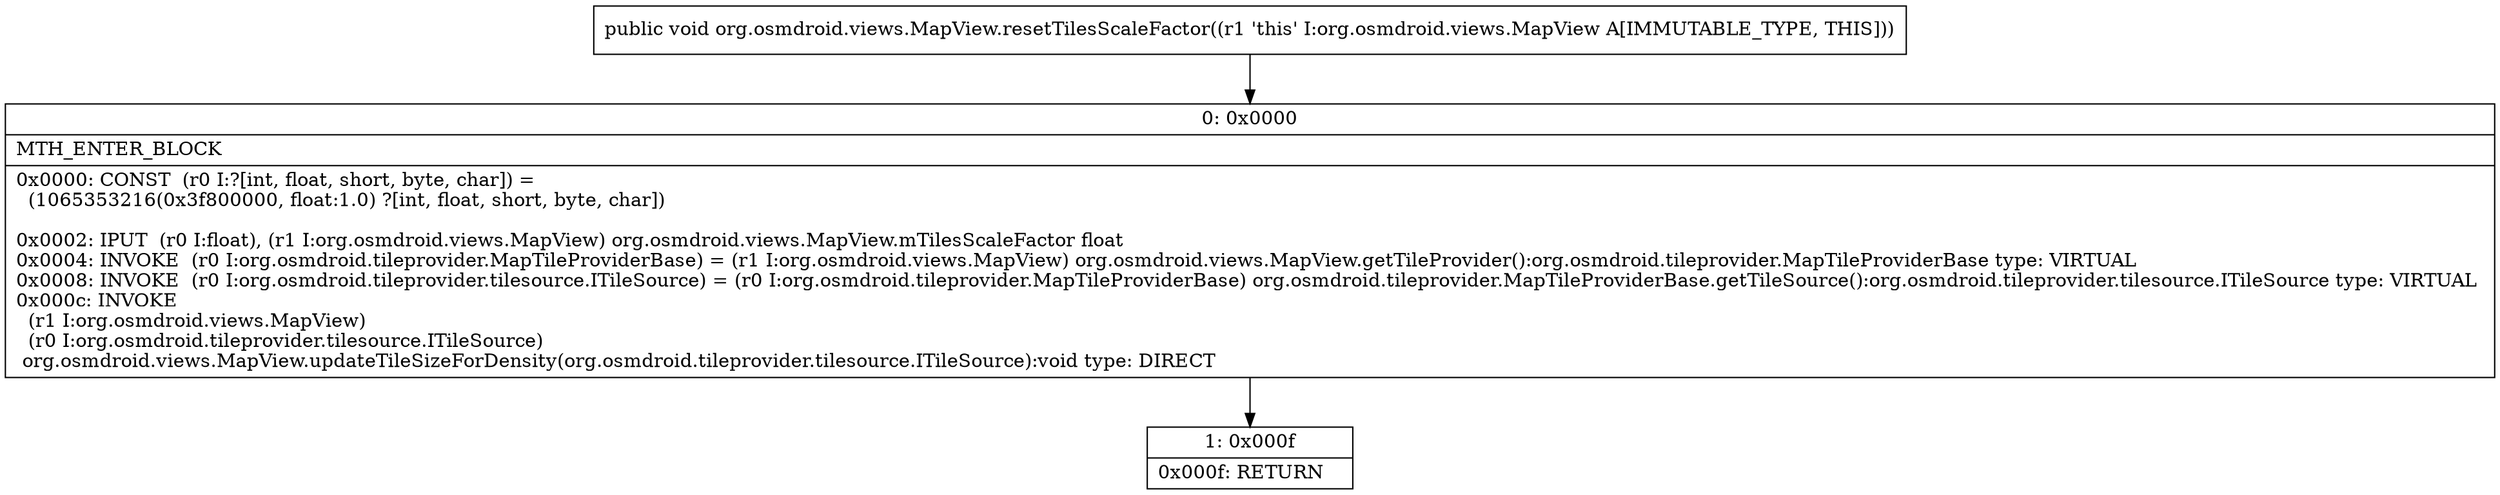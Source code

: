 digraph "CFG fororg.osmdroid.views.MapView.resetTilesScaleFactor()V" {
Node_0 [shape=record,label="{0\:\ 0x0000|MTH_ENTER_BLOCK\l|0x0000: CONST  (r0 I:?[int, float, short, byte, char]) = \l  (1065353216(0x3f800000, float:1.0) ?[int, float, short, byte, char])\l \l0x0002: IPUT  (r0 I:float), (r1 I:org.osmdroid.views.MapView) org.osmdroid.views.MapView.mTilesScaleFactor float \l0x0004: INVOKE  (r0 I:org.osmdroid.tileprovider.MapTileProviderBase) = (r1 I:org.osmdroid.views.MapView) org.osmdroid.views.MapView.getTileProvider():org.osmdroid.tileprovider.MapTileProviderBase type: VIRTUAL \l0x0008: INVOKE  (r0 I:org.osmdroid.tileprovider.tilesource.ITileSource) = (r0 I:org.osmdroid.tileprovider.MapTileProviderBase) org.osmdroid.tileprovider.MapTileProviderBase.getTileSource():org.osmdroid.tileprovider.tilesource.ITileSource type: VIRTUAL \l0x000c: INVOKE  \l  (r1 I:org.osmdroid.views.MapView)\l  (r0 I:org.osmdroid.tileprovider.tilesource.ITileSource)\l org.osmdroid.views.MapView.updateTileSizeForDensity(org.osmdroid.tileprovider.tilesource.ITileSource):void type: DIRECT \l}"];
Node_1 [shape=record,label="{1\:\ 0x000f|0x000f: RETURN   \l}"];
MethodNode[shape=record,label="{public void org.osmdroid.views.MapView.resetTilesScaleFactor((r1 'this' I:org.osmdroid.views.MapView A[IMMUTABLE_TYPE, THIS])) }"];
MethodNode -> Node_0;
Node_0 -> Node_1;
}


